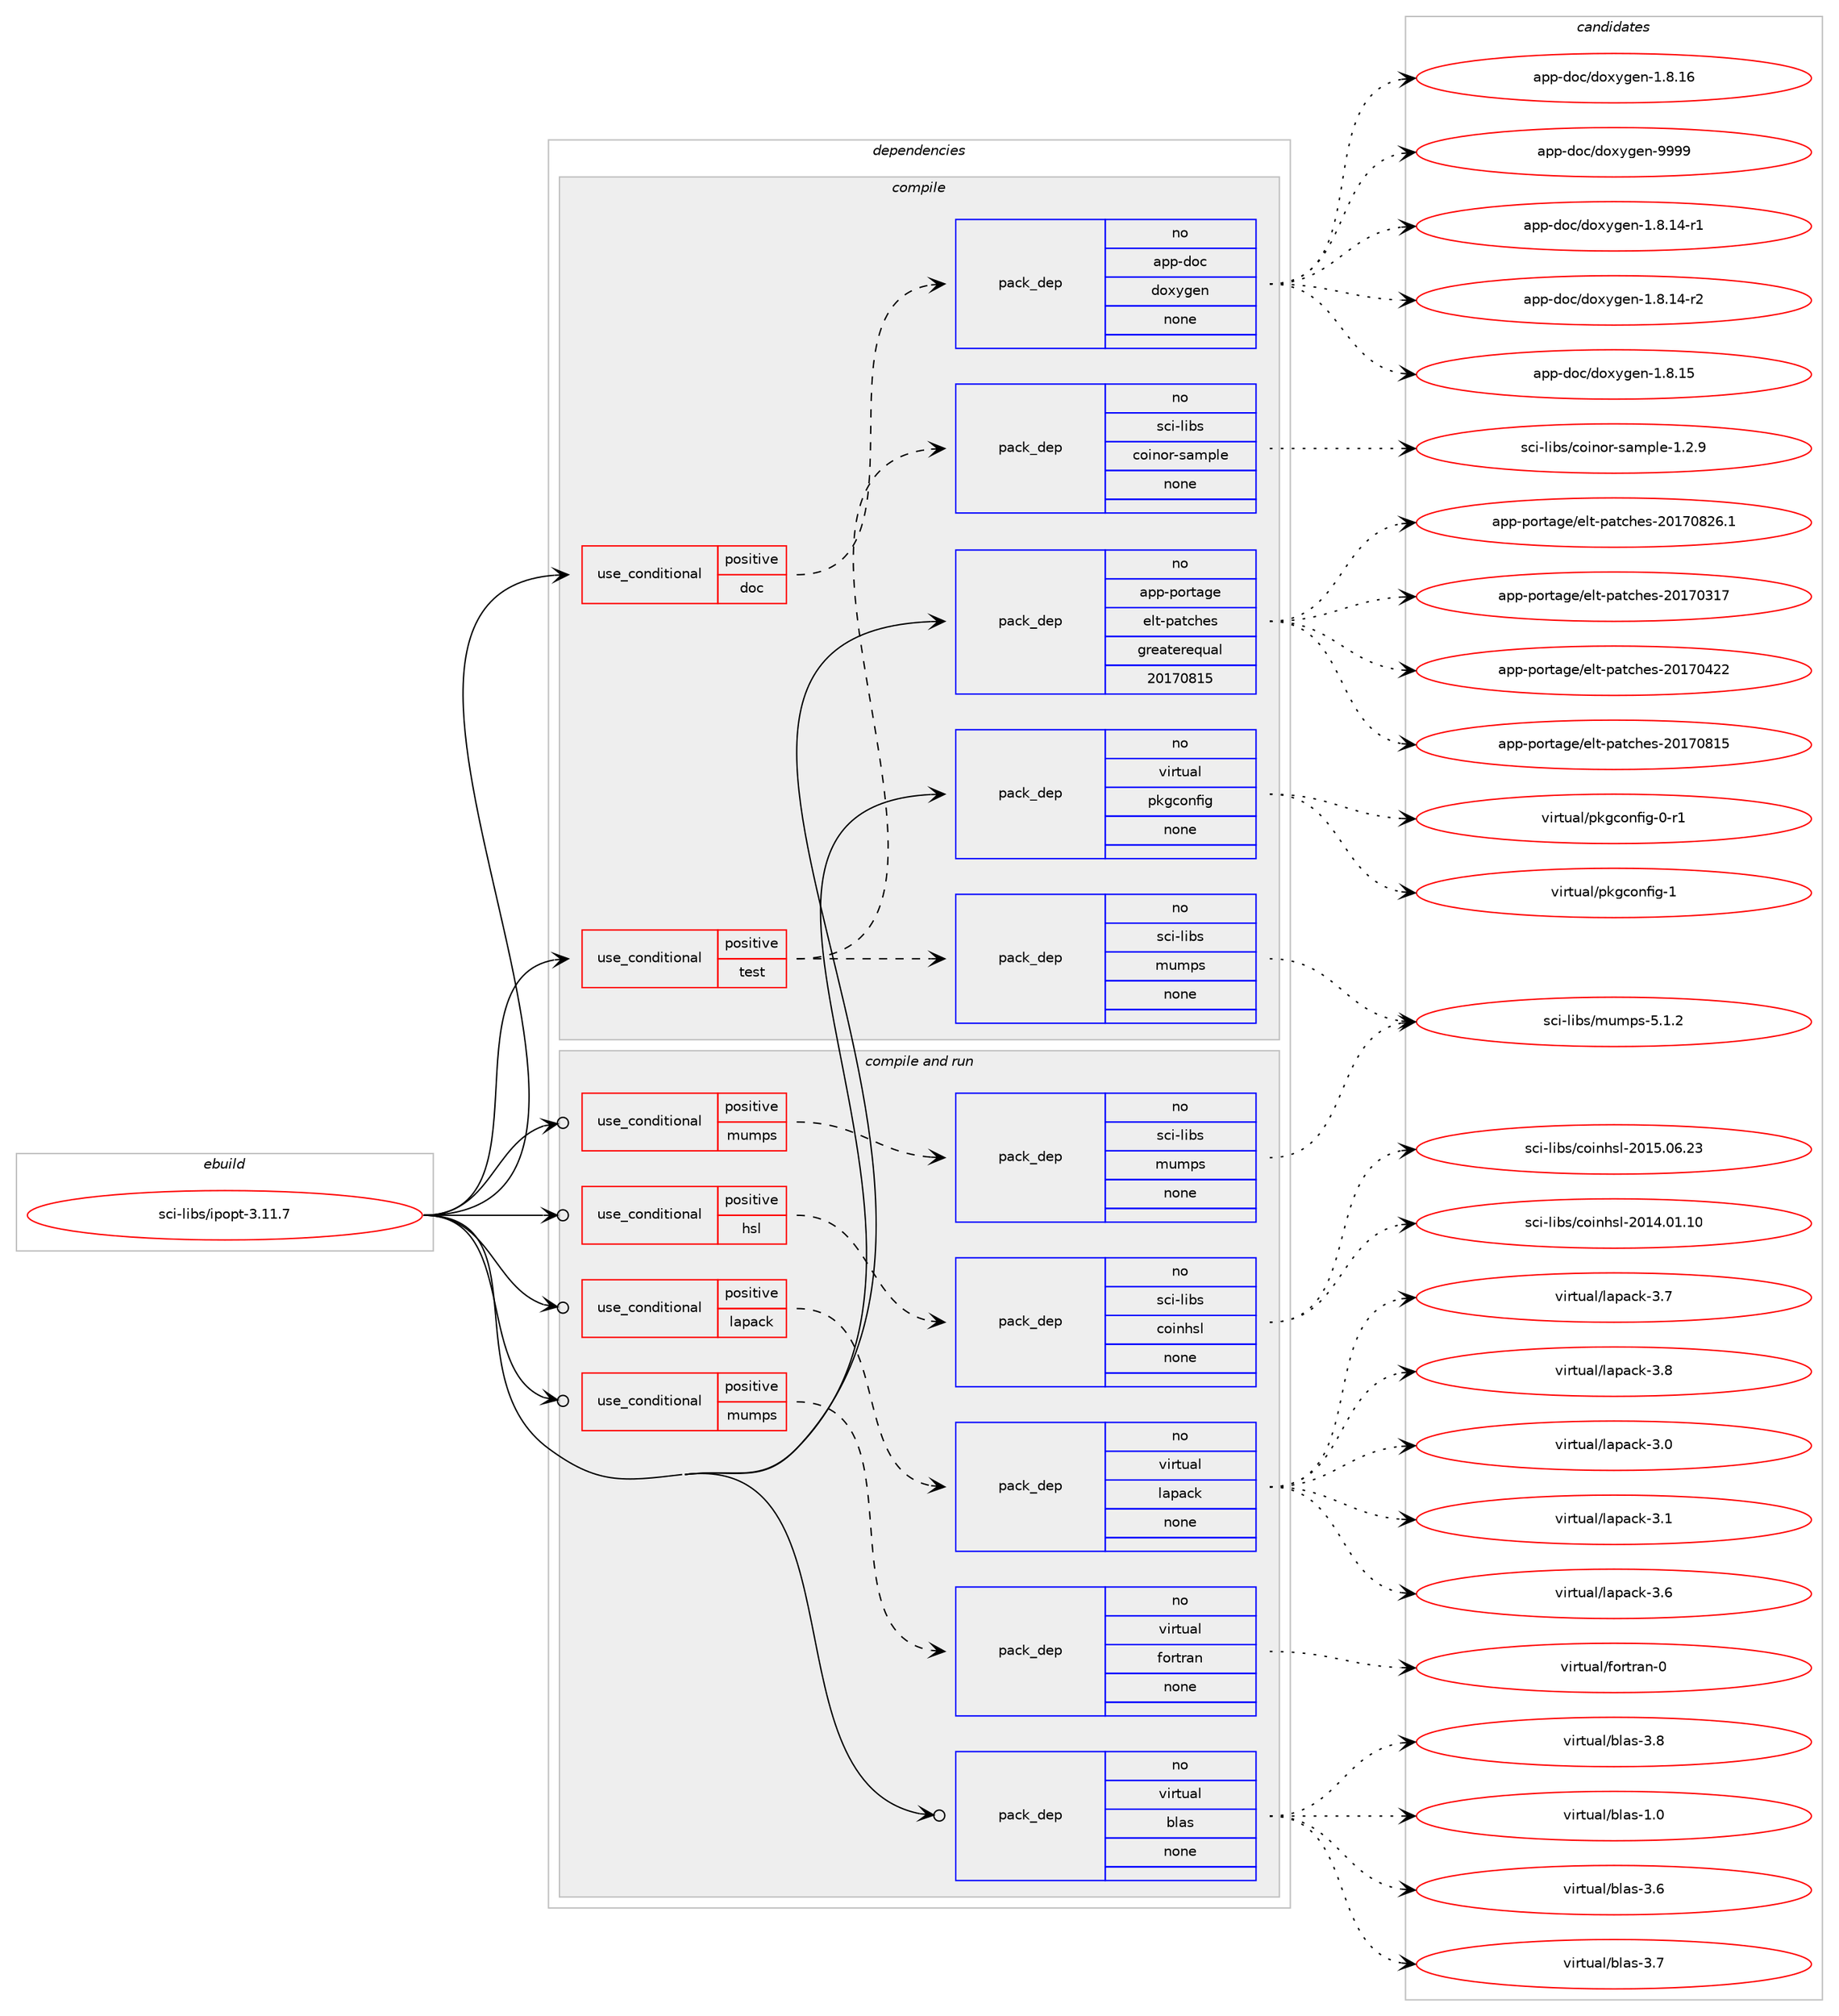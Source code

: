 digraph prolog {

# *************
# Graph options
# *************

newrank=true;
concentrate=true;
compound=true;
graph [rankdir=LR,fontname=Helvetica,fontsize=10,ranksep=1.5];#, ranksep=2.5, nodesep=0.2];
edge  [arrowhead=vee];
node  [fontname=Helvetica,fontsize=10];

# **********
# The ebuild
# **********

subgraph cluster_leftcol {
color=gray;
rank=same;
label=<<i>ebuild</i>>;
id [label="sci-libs/ipopt-3.11.7", color=red, width=4, href="../sci-libs/ipopt-3.11.7.svg"];
}

# ****************
# The dependencies
# ****************

subgraph cluster_midcol {
color=gray;
label=<<i>dependencies</i>>;
subgraph cluster_compile {
fillcolor="#eeeeee";
style=filled;
label=<<i>compile</i>>;
subgraph cond208153 {
dependency857345 [label=<<TABLE BORDER="0" CELLBORDER="1" CELLSPACING="0" CELLPADDING="4"><TR><TD ROWSPAN="3" CELLPADDING="10">use_conditional</TD></TR><TR><TD>positive</TD></TR><TR><TD>doc</TD></TR></TABLE>>, shape=none, color=red];
subgraph pack634051 {
dependency857346 [label=<<TABLE BORDER="0" CELLBORDER="1" CELLSPACING="0" CELLPADDING="4" WIDTH="220"><TR><TD ROWSPAN="6" CELLPADDING="30">pack_dep</TD></TR><TR><TD WIDTH="110">no</TD></TR><TR><TD>app-doc</TD></TR><TR><TD>doxygen</TD></TR><TR><TD>none</TD></TR><TR><TD></TD></TR></TABLE>>, shape=none, color=blue];
}
dependency857345:e -> dependency857346:w [weight=20,style="dashed",arrowhead="vee"];
}
id:e -> dependency857345:w [weight=20,style="solid",arrowhead="vee"];
subgraph cond208154 {
dependency857347 [label=<<TABLE BORDER="0" CELLBORDER="1" CELLSPACING="0" CELLPADDING="4"><TR><TD ROWSPAN="3" CELLPADDING="10">use_conditional</TD></TR><TR><TD>positive</TD></TR><TR><TD>test</TD></TR></TABLE>>, shape=none, color=red];
subgraph pack634052 {
dependency857348 [label=<<TABLE BORDER="0" CELLBORDER="1" CELLSPACING="0" CELLPADDING="4" WIDTH="220"><TR><TD ROWSPAN="6" CELLPADDING="30">pack_dep</TD></TR><TR><TD WIDTH="110">no</TD></TR><TR><TD>sci-libs</TD></TR><TR><TD>coinor-sample</TD></TR><TR><TD>none</TD></TR><TR><TD></TD></TR></TABLE>>, shape=none, color=blue];
}
dependency857347:e -> dependency857348:w [weight=20,style="dashed",arrowhead="vee"];
subgraph pack634053 {
dependency857349 [label=<<TABLE BORDER="0" CELLBORDER="1" CELLSPACING="0" CELLPADDING="4" WIDTH="220"><TR><TD ROWSPAN="6" CELLPADDING="30">pack_dep</TD></TR><TR><TD WIDTH="110">no</TD></TR><TR><TD>sci-libs</TD></TR><TR><TD>mumps</TD></TR><TR><TD>none</TD></TR><TR><TD></TD></TR></TABLE>>, shape=none, color=blue];
}
dependency857347:e -> dependency857349:w [weight=20,style="dashed",arrowhead="vee"];
}
id:e -> dependency857347:w [weight=20,style="solid",arrowhead="vee"];
subgraph pack634054 {
dependency857350 [label=<<TABLE BORDER="0" CELLBORDER="1" CELLSPACING="0" CELLPADDING="4" WIDTH="220"><TR><TD ROWSPAN="6" CELLPADDING="30">pack_dep</TD></TR><TR><TD WIDTH="110">no</TD></TR><TR><TD>app-portage</TD></TR><TR><TD>elt-patches</TD></TR><TR><TD>greaterequal</TD></TR><TR><TD>20170815</TD></TR></TABLE>>, shape=none, color=blue];
}
id:e -> dependency857350:w [weight=20,style="solid",arrowhead="vee"];
subgraph pack634055 {
dependency857351 [label=<<TABLE BORDER="0" CELLBORDER="1" CELLSPACING="0" CELLPADDING="4" WIDTH="220"><TR><TD ROWSPAN="6" CELLPADDING="30">pack_dep</TD></TR><TR><TD WIDTH="110">no</TD></TR><TR><TD>virtual</TD></TR><TR><TD>pkgconfig</TD></TR><TR><TD>none</TD></TR><TR><TD></TD></TR></TABLE>>, shape=none, color=blue];
}
id:e -> dependency857351:w [weight=20,style="solid",arrowhead="vee"];
}
subgraph cluster_compileandrun {
fillcolor="#eeeeee";
style=filled;
label=<<i>compile and run</i>>;
subgraph cond208155 {
dependency857352 [label=<<TABLE BORDER="0" CELLBORDER="1" CELLSPACING="0" CELLPADDING="4"><TR><TD ROWSPAN="3" CELLPADDING="10">use_conditional</TD></TR><TR><TD>positive</TD></TR><TR><TD>hsl</TD></TR></TABLE>>, shape=none, color=red];
subgraph pack634056 {
dependency857353 [label=<<TABLE BORDER="0" CELLBORDER="1" CELLSPACING="0" CELLPADDING="4" WIDTH="220"><TR><TD ROWSPAN="6" CELLPADDING="30">pack_dep</TD></TR><TR><TD WIDTH="110">no</TD></TR><TR><TD>sci-libs</TD></TR><TR><TD>coinhsl</TD></TR><TR><TD>none</TD></TR><TR><TD></TD></TR></TABLE>>, shape=none, color=blue];
}
dependency857352:e -> dependency857353:w [weight=20,style="dashed",arrowhead="vee"];
}
id:e -> dependency857352:w [weight=20,style="solid",arrowhead="odotvee"];
subgraph cond208156 {
dependency857354 [label=<<TABLE BORDER="0" CELLBORDER="1" CELLSPACING="0" CELLPADDING="4"><TR><TD ROWSPAN="3" CELLPADDING="10">use_conditional</TD></TR><TR><TD>positive</TD></TR><TR><TD>lapack</TD></TR></TABLE>>, shape=none, color=red];
subgraph pack634057 {
dependency857355 [label=<<TABLE BORDER="0" CELLBORDER="1" CELLSPACING="0" CELLPADDING="4" WIDTH="220"><TR><TD ROWSPAN="6" CELLPADDING="30">pack_dep</TD></TR><TR><TD WIDTH="110">no</TD></TR><TR><TD>virtual</TD></TR><TR><TD>lapack</TD></TR><TR><TD>none</TD></TR><TR><TD></TD></TR></TABLE>>, shape=none, color=blue];
}
dependency857354:e -> dependency857355:w [weight=20,style="dashed",arrowhead="vee"];
}
id:e -> dependency857354:w [weight=20,style="solid",arrowhead="odotvee"];
subgraph cond208157 {
dependency857356 [label=<<TABLE BORDER="0" CELLBORDER="1" CELLSPACING="0" CELLPADDING="4"><TR><TD ROWSPAN="3" CELLPADDING="10">use_conditional</TD></TR><TR><TD>positive</TD></TR><TR><TD>mumps</TD></TR></TABLE>>, shape=none, color=red];
subgraph pack634058 {
dependency857357 [label=<<TABLE BORDER="0" CELLBORDER="1" CELLSPACING="0" CELLPADDING="4" WIDTH="220"><TR><TD ROWSPAN="6" CELLPADDING="30">pack_dep</TD></TR><TR><TD WIDTH="110">no</TD></TR><TR><TD>sci-libs</TD></TR><TR><TD>mumps</TD></TR><TR><TD>none</TD></TR><TR><TD></TD></TR></TABLE>>, shape=none, color=blue];
}
dependency857356:e -> dependency857357:w [weight=20,style="dashed",arrowhead="vee"];
}
id:e -> dependency857356:w [weight=20,style="solid",arrowhead="odotvee"];
subgraph cond208158 {
dependency857358 [label=<<TABLE BORDER="0" CELLBORDER="1" CELLSPACING="0" CELLPADDING="4"><TR><TD ROWSPAN="3" CELLPADDING="10">use_conditional</TD></TR><TR><TD>positive</TD></TR><TR><TD>mumps</TD></TR></TABLE>>, shape=none, color=red];
subgraph pack634059 {
dependency857359 [label=<<TABLE BORDER="0" CELLBORDER="1" CELLSPACING="0" CELLPADDING="4" WIDTH="220"><TR><TD ROWSPAN="6" CELLPADDING="30">pack_dep</TD></TR><TR><TD WIDTH="110">no</TD></TR><TR><TD>virtual</TD></TR><TR><TD>fortran</TD></TR><TR><TD>none</TD></TR><TR><TD></TD></TR></TABLE>>, shape=none, color=blue];
}
dependency857358:e -> dependency857359:w [weight=20,style="dashed",arrowhead="vee"];
}
id:e -> dependency857358:w [weight=20,style="solid",arrowhead="odotvee"];
subgraph pack634060 {
dependency857360 [label=<<TABLE BORDER="0" CELLBORDER="1" CELLSPACING="0" CELLPADDING="4" WIDTH="220"><TR><TD ROWSPAN="6" CELLPADDING="30">pack_dep</TD></TR><TR><TD WIDTH="110">no</TD></TR><TR><TD>virtual</TD></TR><TR><TD>blas</TD></TR><TR><TD>none</TD></TR><TR><TD></TD></TR></TABLE>>, shape=none, color=blue];
}
id:e -> dependency857360:w [weight=20,style="solid",arrowhead="odotvee"];
}
subgraph cluster_run {
fillcolor="#eeeeee";
style=filled;
label=<<i>run</i>>;
}
}

# **************
# The candidates
# **************

subgraph cluster_choices {
rank=same;
color=gray;
label=<<i>candidates</i>>;

subgraph choice634051 {
color=black;
nodesep=1;
choice97112112451001119947100111120121103101110454946564649524511449 [label="app-doc/doxygen-1.8.14-r1", color=red, width=4,href="../app-doc/doxygen-1.8.14-r1.svg"];
choice97112112451001119947100111120121103101110454946564649524511450 [label="app-doc/doxygen-1.8.14-r2", color=red, width=4,href="../app-doc/doxygen-1.8.14-r2.svg"];
choice9711211245100111994710011112012110310111045494656464953 [label="app-doc/doxygen-1.8.15", color=red, width=4,href="../app-doc/doxygen-1.8.15.svg"];
choice9711211245100111994710011112012110310111045494656464954 [label="app-doc/doxygen-1.8.16", color=red, width=4,href="../app-doc/doxygen-1.8.16.svg"];
choice971121124510011199471001111201211031011104557575757 [label="app-doc/doxygen-9999", color=red, width=4,href="../app-doc/doxygen-9999.svg"];
dependency857346:e -> choice97112112451001119947100111120121103101110454946564649524511449:w [style=dotted,weight="100"];
dependency857346:e -> choice97112112451001119947100111120121103101110454946564649524511450:w [style=dotted,weight="100"];
dependency857346:e -> choice9711211245100111994710011112012110310111045494656464953:w [style=dotted,weight="100"];
dependency857346:e -> choice9711211245100111994710011112012110310111045494656464954:w [style=dotted,weight="100"];
dependency857346:e -> choice971121124510011199471001111201211031011104557575757:w [style=dotted,weight="100"];
}
subgraph choice634052 {
color=black;
nodesep=1;
choice11599105451081059811547991111051101111144511597109112108101454946504657 [label="sci-libs/coinor-sample-1.2.9", color=red, width=4,href="../sci-libs/coinor-sample-1.2.9.svg"];
dependency857348:e -> choice11599105451081059811547991111051101111144511597109112108101454946504657:w [style=dotted,weight="100"];
}
subgraph choice634053 {
color=black;
nodesep=1;
choice11599105451081059811547109117109112115455346494650 [label="sci-libs/mumps-5.1.2", color=red, width=4,href="../sci-libs/mumps-5.1.2.svg"];
dependency857349:e -> choice11599105451081059811547109117109112115455346494650:w [style=dotted,weight="100"];
}
subgraph choice634054 {
color=black;
nodesep=1;
choice97112112451121111141169710310147101108116451129711699104101115455048495548514955 [label="app-portage/elt-patches-20170317", color=red, width=4,href="../app-portage/elt-patches-20170317.svg"];
choice97112112451121111141169710310147101108116451129711699104101115455048495548525050 [label="app-portage/elt-patches-20170422", color=red, width=4,href="../app-portage/elt-patches-20170422.svg"];
choice97112112451121111141169710310147101108116451129711699104101115455048495548564953 [label="app-portage/elt-patches-20170815", color=red, width=4,href="../app-portage/elt-patches-20170815.svg"];
choice971121124511211111411697103101471011081164511297116991041011154550484955485650544649 [label="app-portage/elt-patches-20170826.1", color=red, width=4,href="../app-portage/elt-patches-20170826.1.svg"];
dependency857350:e -> choice97112112451121111141169710310147101108116451129711699104101115455048495548514955:w [style=dotted,weight="100"];
dependency857350:e -> choice97112112451121111141169710310147101108116451129711699104101115455048495548525050:w [style=dotted,weight="100"];
dependency857350:e -> choice97112112451121111141169710310147101108116451129711699104101115455048495548564953:w [style=dotted,weight="100"];
dependency857350:e -> choice971121124511211111411697103101471011081164511297116991041011154550484955485650544649:w [style=dotted,weight="100"];
}
subgraph choice634055 {
color=black;
nodesep=1;
choice11810511411611797108471121071039911111010210510345484511449 [label="virtual/pkgconfig-0-r1", color=red, width=4,href="../virtual/pkgconfig-0-r1.svg"];
choice1181051141161179710847112107103991111101021051034549 [label="virtual/pkgconfig-1", color=red, width=4,href="../virtual/pkgconfig-1.svg"];
dependency857351:e -> choice11810511411611797108471121071039911111010210510345484511449:w [style=dotted,weight="100"];
dependency857351:e -> choice1181051141161179710847112107103991111101021051034549:w [style=dotted,weight="100"];
}
subgraph choice634056 {
color=black;
nodesep=1;
choice11599105451081059811547991111051101041151084550484952464849464948 [label="sci-libs/coinhsl-2014.01.10", color=red, width=4,href="../sci-libs/coinhsl-2014.01.10.svg"];
choice11599105451081059811547991111051101041151084550484953464854465051 [label="sci-libs/coinhsl-2015.06.23", color=red, width=4,href="../sci-libs/coinhsl-2015.06.23.svg"];
dependency857353:e -> choice11599105451081059811547991111051101041151084550484952464849464948:w [style=dotted,weight="100"];
dependency857353:e -> choice11599105451081059811547991111051101041151084550484953464854465051:w [style=dotted,weight="100"];
}
subgraph choice634057 {
color=black;
nodesep=1;
choice118105114116117971084710897112979910745514648 [label="virtual/lapack-3.0", color=red, width=4,href="../virtual/lapack-3.0.svg"];
choice118105114116117971084710897112979910745514649 [label="virtual/lapack-3.1", color=red, width=4,href="../virtual/lapack-3.1.svg"];
choice118105114116117971084710897112979910745514654 [label="virtual/lapack-3.6", color=red, width=4,href="../virtual/lapack-3.6.svg"];
choice118105114116117971084710897112979910745514655 [label="virtual/lapack-3.7", color=red, width=4,href="../virtual/lapack-3.7.svg"];
choice118105114116117971084710897112979910745514656 [label="virtual/lapack-3.8", color=red, width=4,href="../virtual/lapack-3.8.svg"];
dependency857355:e -> choice118105114116117971084710897112979910745514648:w [style=dotted,weight="100"];
dependency857355:e -> choice118105114116117971084710897112979910745514649:w [style=dotted,weight="100"];
dependency857355:e -> choice118105114116117971084710897112979910745514654:w [style=dotted,weight="100"];
dependency857355:e -> choice118105114116117971084710897112979910745514655:w [style=dotted,weight="100"];
dependency857355:e -> choice118105114116117971084710897112979910745514656:w [style=dotted,weight="100"];
}
subgraph choice634058 {
color=black;
nodesep=1;
choice11599105451081059811547109117109112115455346494650 [label="sci-libs/mumps-5.1.2", color=red, width=4,href="../sci-libs/mumps-5.1.2.svg"];
dependency857357:e -> choice11599105451081059811547109117109112115455346494650:w [style=dotted,weight="100"];
}
subgraph choice634059 {
color=black;
nodesep=1;
choice1181051141161179710847102111114116114971104548 [label="virtual/fortran-0", color=red, width=4,href="../virtual/fortran-0.svg"];
dependency857359:e -> choice1181051141161179710847102111114116114971104548:w [style=dotted,weight="100"];
}
subgraph choice634060 {
color=black;
nodesep=1;
choice1181051141161179710847981089711545494648 [label="virtual/blas-1.0", color=red, width=4,href="../virtual/blas-1.0.svg"];
choice1181051141161179710847981089711545514654 [label="virtual/blas-3.6", color=red, width=4,href="../virtual/blas-3.6.svg"];
choice1181051141161179710847981089711545514655 [label="virtual/blas-3.7", color=red, width=4,href="../virtual/blas-3.7.svg"];
choice1181051141161179710847981089711545514656 [label="virtual/blas-3.8", color=red, width=4,href="../virtual/blas-3.8.svg"];
dependency857360:e -> choice1181051141161179710847981089711545494648:w [style=dotted,weight="100"];
dependency857360:e -> choice1181051141161179710847981089711545514654:w [style=dotted,weight="100"];
dependency857360:e -> choice1181051141161179710847981089711545514655:w [style=dotted,weight="100"];
dependency857360:e -> choice1181051141161179710847981089711545514656:w [style=dotted,weight="100"];
}
}

}
